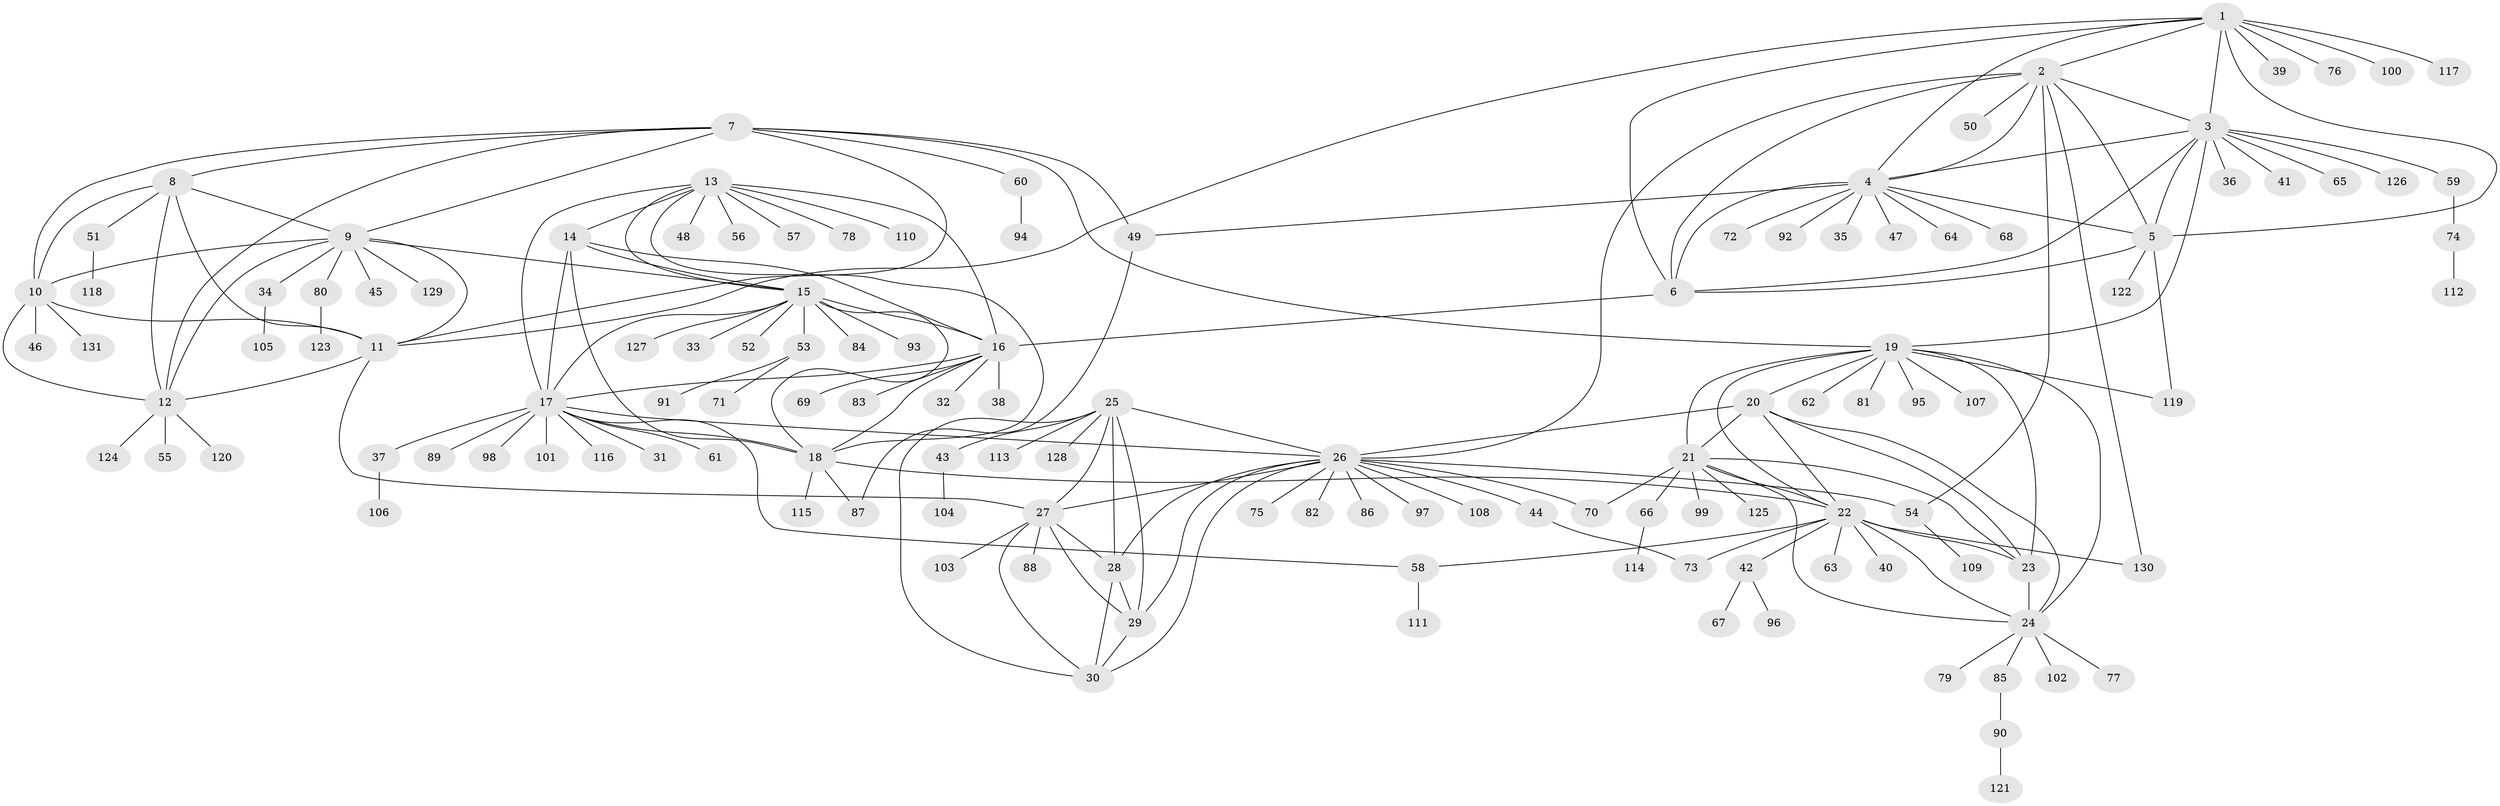 // Generated by graph-tools (version 1.1) at 2025/02/03/09/25 03:02:39]
// undirected, 131 vertices, 194 edges
graph export_dot {
graph [start="1"]
  node [color=gray90,style=filled];
  1;
  2;
  3;
  4;
  5;
  6;
  7;
  8;
  9;
  10;
  11;
  12;
  13;
  14;
  15;
  16;
  17;
  18;
  19;
  20;
  21;
  22;
  23;
  24;
  25;
  26;
  27;
  28;
  29;
  30;
  31;
  32;
  33;
  34;
  35;
  36;
  37;
  38;
  39;
  40;
  41;
  42;
  43;
  44;
  45;
  46;
  47;
  48;
  49;
  50;
  51;
  52;
  53;
  54;
  55;
  56;
  57;
  58;
  59;
  60;
  61;
  62;
  63;
  64;
  65;
  66;
  67;
  68;
  69;
  70;
  71;
  72;
  73;
  74;
  75;
  76;
  77;
  78;
  79;
  80;
  81;
  82;
  83;
  84;
  85;
  86;
  87;
  88;
  89;
  90;
  91;
  92;
  93;
  94;
  95;
  96;
  97;
  98;
  99;
  100;
  101;
  102;
  103;
  104;
  105;
  106;
  107;
  108;
  109;
  110;
  111;
  112;
  113;
  114;
  115;
  116;
  117;
  118;
  119;
  120;
  121;
  122;
  123;
  124;
  125;
  126;
  127;
  128;
  129;
  130;
  131;
  1 -- 2;
  1 -- 3;
  1 -- 4;
  1 -- 5;
  1 -- 6;
  1 -- 11;
  1 -- 39;
  1 -- 76;
  1 -- 100;
  1 -- 117;
  2 -- 3;
  2 -- 4;
  2 -- 5;
  2 -- 6;
  2 -- 26;
  2 -- 50;
  2 -- 54;
  2 -- 130;
  3 -- 4;
  3 -- 5;
  3 -- 6;
  3 -- 19;
  3 -- 36;
  3 -- 41;
  3 -- 59;
  3 -- 65;
  3 -- 126;
  4 -- 5;
  4 -- 6;
  4 -- 35;
  4 -- 47;
  4 -- 49;
  4 -- 64;
  4 -- 68;
  4 -- 72;
  4 -- 92;
  5 -- 6;
  5 -- 119;
  5 -- 122;
  6 -- 16;
  7 -- 8;
  7 -- 9;
  7 -- 10;
  7 -- 11;
  7 -- 12;
  7 -- 19;
  7 -- 49;
  7 -- 60;
  8 -- 9;
  8 -- 10;
  8 -- 11;
  8 -- 12;
  8 -- 51;
  9 -- 10;
  9 -- 11;
  9 -- 12;
  9 -- 15;
  9 -- 34;
  9 -- 45;
  9 -- 80;
  9 -- 129;
  10 -- 11;
  10 -- 12;
  10 -- 46;
  10 -- 131;
  11 -- 12;
  11 -- 27;
  12 -- 55;
  12 -- 120;
  12 -- 124;
  13 -- 14;
  13 -- 15;
  13 -- 16;
  13 -- 17;
  13 -- 18;
  13 -- 48;
  13 -- 56;
  13 -- 57;
  13 -- 78;
  13 -- 110;
  14 -- 15;
  14 -- 16;
  14 -- 17;
  14 -- 18;
  15 -- 16;
  15 -- 17;
  15 -- 18;
  15 -- 33;
  15 -- 52;
  15 -- 53;
  15 -- 84;
  15 -- 93;
  15 -- 127;
  16 -- 17;
  16 -- 18;
  16 -- 32;
  16 -- 38;
  16 -- 69;
  16 -- 83;
  17 -- 18;
  17 -- 26;
  17 -- 31;
  17 -- 37;
  17 -- 58;
  17 -- 61;
  17 -- 89;
  17 -- 98;
  17 -- 101;
  17 -- 116;
  18 -- 22;
  18 -- 87;
  18 -- 115;
  19 -- 20;
  19 -- 21;
  19 -- 22;
  19 -- 23;
  19 -- 24;
  19 -- 62;
  19 -- 81;
  19 -- 95;
  19 -- 107;
  19 -- 119;
  20 -- 21;
  20 -- 22;
  20 -- 23;
  20 -- 24;
  20 -- 26;
  21 -- 22;
  21 -- 23;
  21 -- 24;
  21 -- 66;
  21 -- 70;
  21 -- 99;
  21 -- 125;
  22 -- 23;
  22 -- 24;
  22 -- 40;
  22 -- 42;
  22 -- 58;
  22 -- 63;
  22 -- 73;
  22 -- 130;
  23 -- 24;
  24 -- 77;
  24 -- 79;
  24 -- 85;
  24 -- 102;
  25 -- 26;
  25 -- 27;
  25 -- 28;
  25 -- 29;
  25 -- 30;
  25 -- 43;
  25 -- 113;
  25 -- 128;
  26 -- 27;
  26 -- 28;
  26 -- 29;
  26 -- 30;
  26 -- 44;
  26 -- 54;
  26 -- 70;
  26 -- 75;
  26 -- 82;
  26 -- 86;
  26 -- 97;
  26 -- 108;
  27 -- 28;
  27 -- 29;
  27 -- 30;
  27 -- 88;
  27 -- 103;
  28 -- 29;
  28 -- 30;
  29 -- 30;
  34 -- 105;
  37 -- 106;
  42 -- 67;
  42 -- 96;
  43 -- 104;
  44 -- 73;
  49 -- 87;
  51 -- 118;
  53 -- 71;
  53 -- 91;
  54 -- 109;
  58 -- 111;
  59 -- 74;
  60 -- 94;
  66 -- 114;
  74 -- 112;
  80 -- 123;
  85 -- 90;
  90 -- 121;
}

